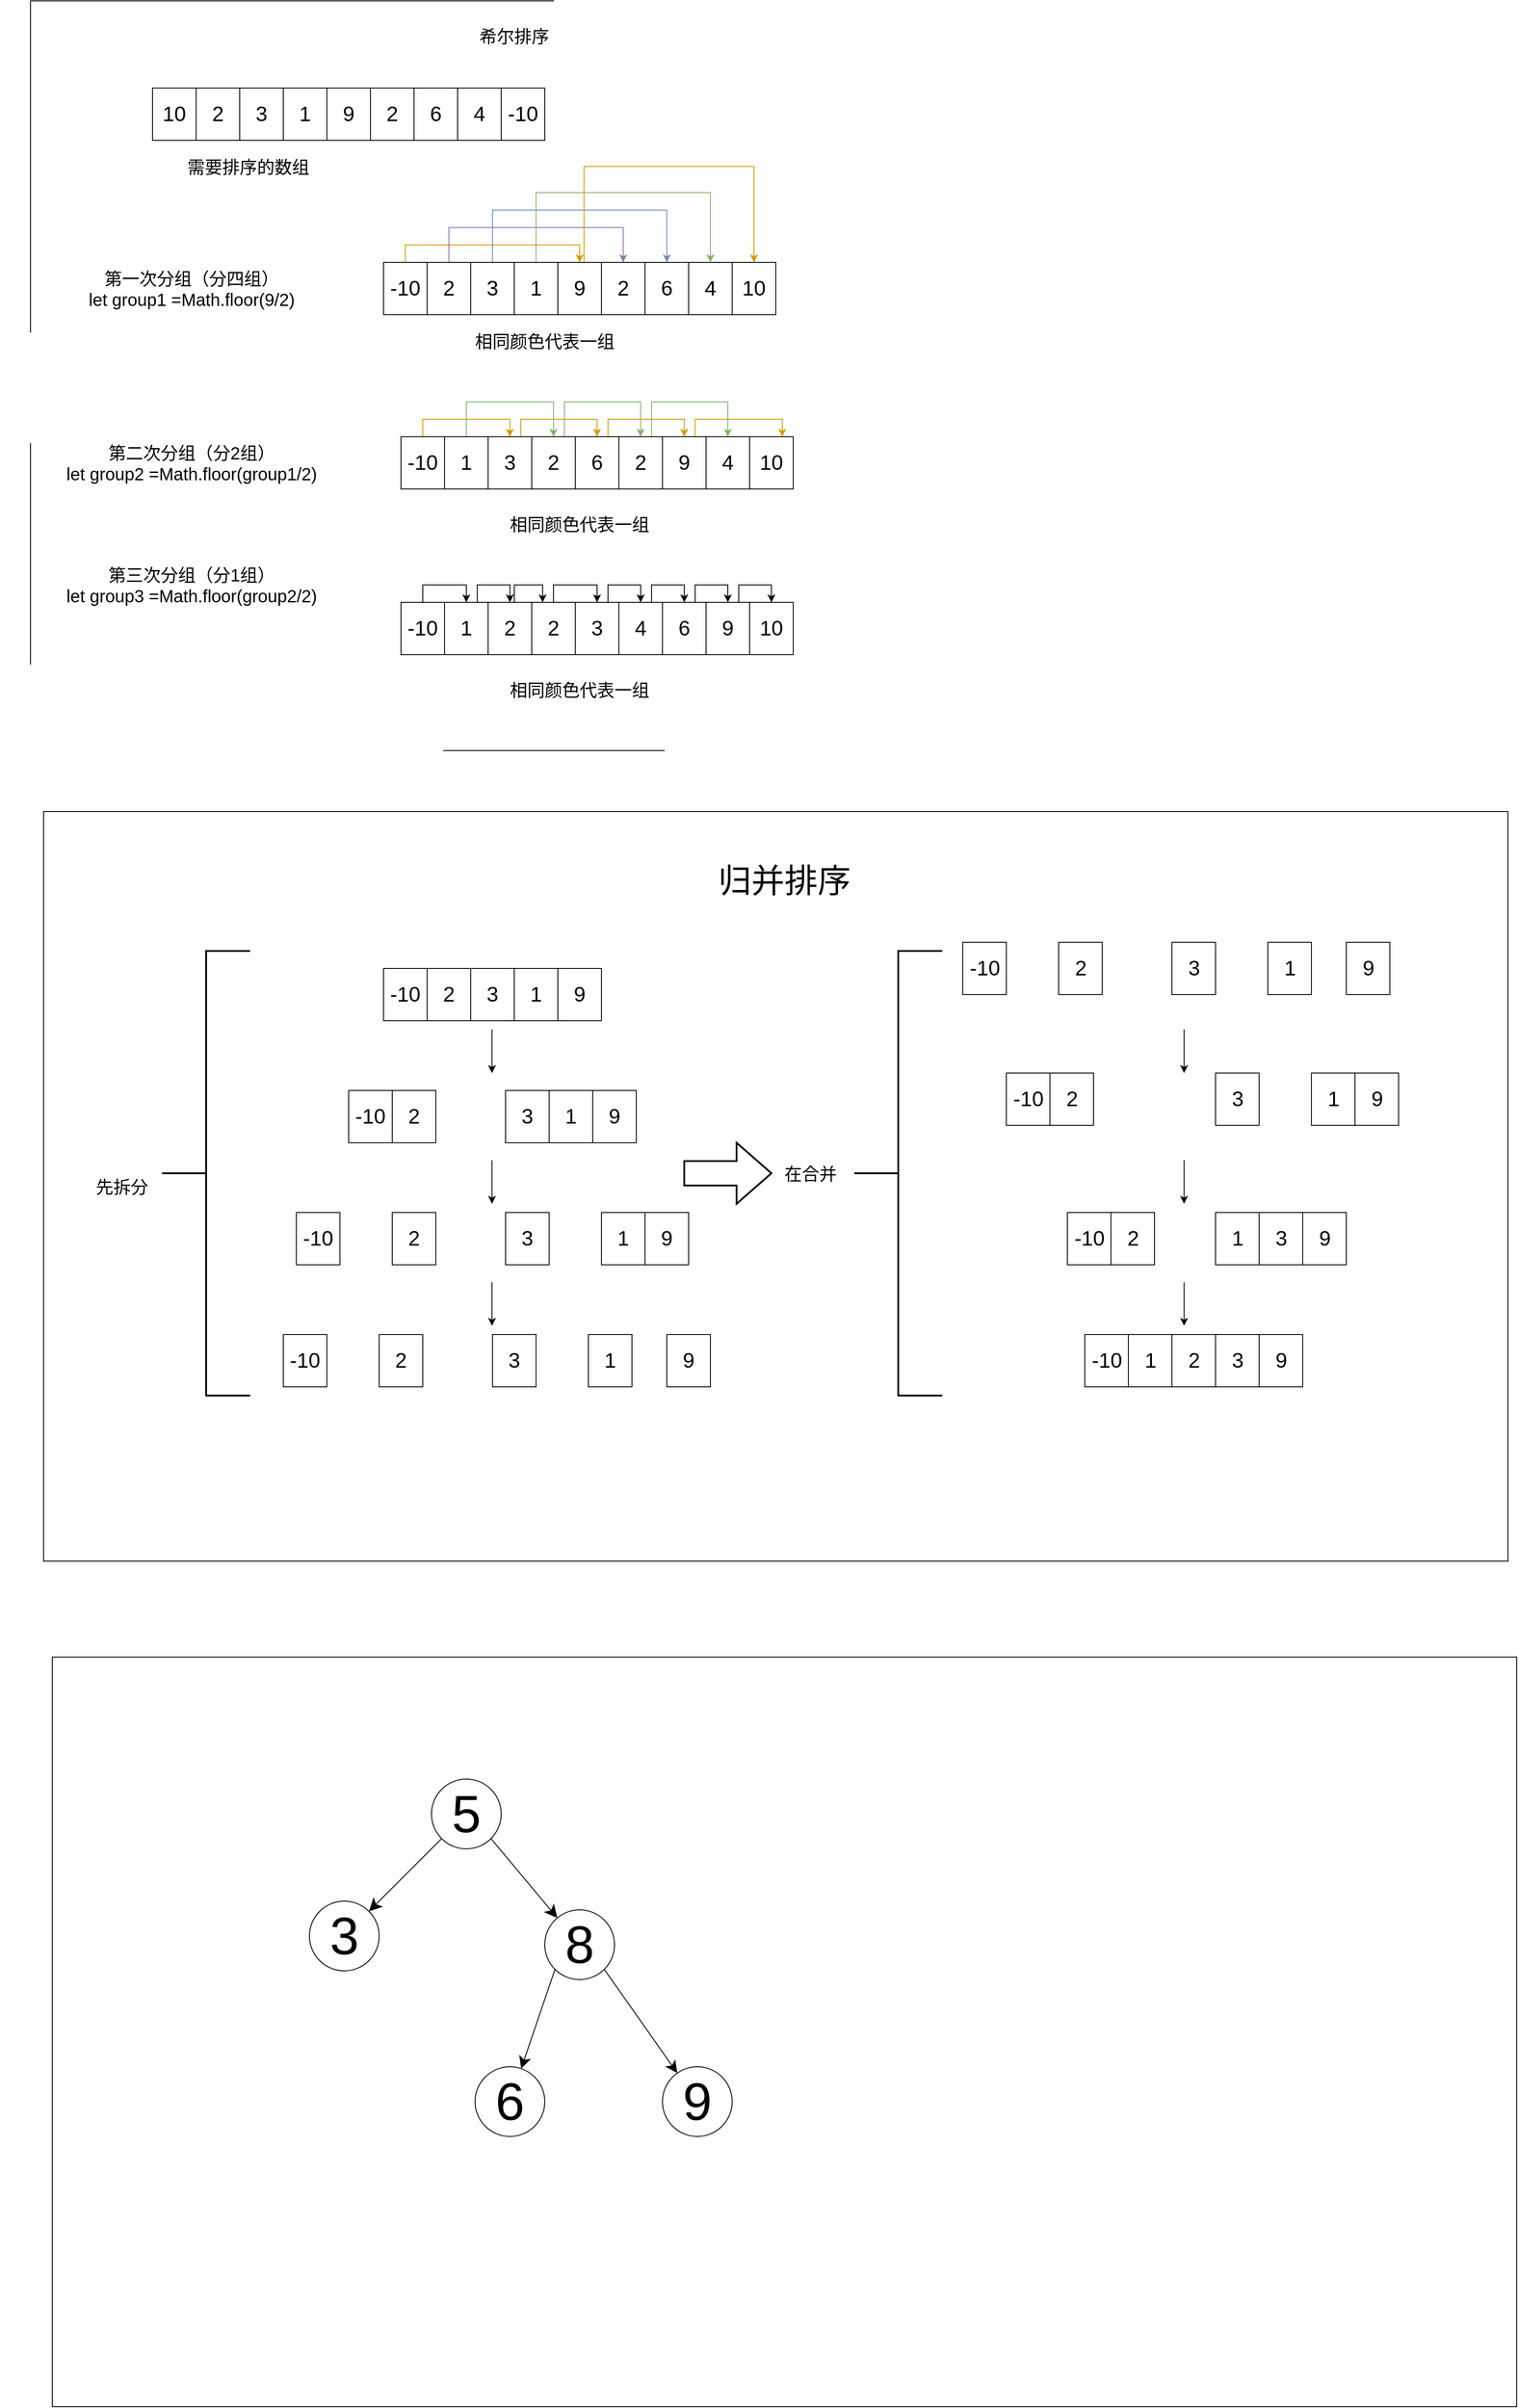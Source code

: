 <mxfile version="13.1.3">
    <diagram id="bidLdsZMz6FSONA2-zOX" name="Page-1">
        <mxGraphModel dx="2927" dy="2720" grid="1" gridSize="10" guides="1" tooltips="1" connect="1" arrows="1" fold="1" page="1" pageScale="1" pageWidth="827" pageHeight="1169" math="0" shadow="0">
            <root>
                <mxCell id="0"/>
                <mxCell id="1" parent="0"/>
                <mxCell id="182" value="" style="rounded=0;whiteSpace=wrap;html=1;" parent="1" vertex="1">
                    <mxGeometry x="-540" y="-230" width="1680" height="860" as="geometry"/>
                </mxCell>
                <mxCell id="83" value="" style="rounded=0;whiteSpace=wrap;html=1;" parent="1" vertex="1">
                    <mxGeometry x="-555" y="-1160" width="1110" height="860" as="geometry"/>
                </mxCell>
                <mxCell id="12" style="edgeStyle=orthogonalEdgeStyle;rounded=0;orthogonalLoop=1;jettySize=auto;html=1;exitX=0.5;exitY=0;exitDx=0;exitDy=0;entryX=0.5;entryY=0;entryDx=0;entryDy=0;fillColor=#ffe6cc;strokeColor=#d79b00;" parent="1" source="2" target="7" edge="1">
                    <mxGeometry relative="1" as="geometry"/>
                </mxCell>
                <mxCell id="2" value="&lt;font style=&quot;font-size: 24px&quot;&gt;-10&lt;/font&gt;" style="rounded=0;whiteSpace=wrap;html=1;" parent="1" vertex="1">
                    <mxGeometry x="-150" y="-860" width="50" height="60" as="geometry"/>
                </mxCell>
                <mxCell id="13" style="edgeStyle=orthogonalEdgeStyle;rounded=0;orthogonalLoop=1;jettySize=auto;html=1;exitX=0.5;exitY=0;exitDx=0;exitDy=0;entryX=0.5;entryY=0;entryDx=0;entryDy=0;fillColor=#e1d5e7;strokeColor=#9673a6;" parent="1" source="3" target="6" edge="1">
                    <mxGeometry relative="1" as="geometry">
                        <Array as="points">
                            <mxPoint x="-75" y="-900"/>
                            <mxPoint x="125" y="-900"/>
                        </Array>
                    </mxGeometry>
                </mxCell>
                <mxCell id="3" value="&lt;font style=&quot;font-size: 24px&quot;&gt;2&lt;/font&gt;" style="rounded=0;whiteSpace=wrap;html=1;" parent="1" vertex="1">
                    <mxGeometry x="-100" y="-860" width="50" height="60" as="geometry"/>
                </mxCell>
                <mxCell id="14" style="edgeStyle=orthogonalEdgeStyle;rounded=0;orthogonalLoop=1;jettySize=auto;html=1;exitX=0.5;exitY=0;exitDx=0;exitDy=0;entryX=0.5;entryY=0;entryDx=0;entryDy=0;fillColor=#dae8fc;strokeColor=#6c8ebf;" parent="1" source="4" target="8" edge="1">
                    <mxGeometry relative="1" as="geometry">
                        <Array as="points">
                            <mxPoint x="-25" y="-920"/>
                            <mxPoint x="175" y="-920"/>
                        </Array>
                    </mxGeometry>
                </mxCell>
                <mxCell id="4" value="&lt;font style=&quot;font-size: 24px&quot;&gt;3&lt;/font&gt;" style="rounded=0;whiteSpace=wrap;html=1;" parent="1" vertex="1">
                    <mxGeometry x="-50" y="-860" width="50" height="60" as="geometry"/>
                </mxCell>
                <mxCell id="15" style="edgeStyle=orthogonalEdgeStyle;rounded=0;orthogonalLoop=1;jettySize=auto;html=1;exitX=0.5;exitY=0;exitDx=0;exitDy=0;entryX=0.5;entryY=0;entryDx=0;entryDy=0;fillColor=#d5e8d4;strokeColor=#82b366;" parent="1" source="5" target="9" edge="1">
                    <mxGeometry relative="1" as="geometry">
                        <Array as="points">
                            <mxPoint x="25" y="-940"/>
                            <mxPoint x="225" y="-940"/>
                        </Array>
                    </mxGeometry>
                </mxCell>
                <mxCell id="5" value="&lt;font style=&quot;font-size: 24px&quot;&gt;1&lt;/font&gt;" style="rounded=0;whiteSpace=wrap;html=1;" parent="1" vertex="1">
                    <mxGeometry y="-860" width="50" height="60" as="geometry"/>
                </mxCell>
                <mxCell id="6" value="&lt;font style=&quot;font-size: 24px&quot;&gt;2&lt;/font&gt;" style="rounded=0;whiteSpace=wrap;html=1;" parent="1" vertex="1">
                    <mxGeometry x="100" y="-860" width="50" height="60" as="geometry"/>
                </mxCell>
                <mxCell id="16" style="edgeStyle=orthogonalEdgeStyle;rounded=0;orthogonalLoop=1;jettySize=auto;html=1;exitX=0.5;exitY=0;exitDx=0;exitDy=0;entryX=0.5;entryY=0;entryDx=0;entryDy=0;fillColor=#ffe6cc;strokeColor=#d79b00;" parent="1" source="7" target="10" edge="1">
                    <mxGeometry relative="1" as="geometry">
                        <Array as="points">
                            <mxPoint x="80" y="-860"/>
                            <mxPoint x="80" y="-970"/>
                            <mxPoint x="275" y="-970"/>
                        </Array>
                    </mxGeometry>
                </mxCell>
                <mxCell id="7" value="&lt;font style=&quot;font-size: 24px&quot;&gt;9&lt;/font&gt;" style="rounded=0;whiteSpace=wrap;html=1;" parent="1" vertex="1">
                    <mxGeometry x="50" y="-860" width="50" height="60" as="geometry"/>
                </mxCell>
                <mxCell id="8" value="&lt;font style=&quot;font-size: 24px&quot;&gt;6&lt;/font&gt;" style="rounded=0;whiteSpace=wrap;html=1;" parent="1" vertex="1">
                    <mxGeometry x="150" y="-860" width="50" height="60" as="geometry"/>
                </mxCell>
                <mxCell id="9" value="&lt;font style=&quot;font-size: 24px&quot;&gt;4&lt;/font&gt;" style="rounded=0;whiteSpace=wrap;html=1;" parent="1" vertex="1">
                    <mxGeometry x="200" y="-860" width="50" height="60" as="geometry"/>
                </mxCell>
                <mxCell id="10" value="&lt;font style=&quot;font-size: 24px&quot;&gt;10&lt;/font&gt;" style="rounded=0;whiteSpace=wrap;html=1;" parent="1" vertex="1">
                    <mxGeometry x="250" y="-860" width="50" height="60" as="geometry"/>
                </mxCell>
                <mxCell id="11" value="&lt;font style=&quot;font-size: 20px&quot;&gt;第一次分组（分四组）&lt;br&gt;let group1 =Math.floor(9/2)&lt;br&gt;&lt;/font&gt;" style="text;html=1;strokeColor=none;fillColor=none;align=center;verticalAlign=middle;whiteSpace=wrap;rounded=0;" parent="1" vertex="1">
                    <mxGeometry x="-510" y="-840" width="280" height="20" as="geometry"/>
                </mxCell>
                <mxCell id="36" style="edgeStyle=orthogonalEdgeStyle;rounded=0;orthogonalLoop=1;jettySize=auto;html=1;exitX=0.5;exitY=0;exitDx=0;exitDy=0;entryX=0.5;entryY=0;entryDx=0;entryDy=0;fillColor=#ffe6cc;strokeColor=#d79b00;" parent="1" source="18" target="22" edge="1">
                    <mxGeometry relative="1" as="geometry"/>
                </mxCell>
                <mxCell id="18" value="&lt;font style=&quot;font-size: 24px&quot;&gt;-10&lt;/font&gt;" style="rounded=0;whiteSpace=wrap;html=1;" parent="1" vertex="1">
                    <mxGeometry x="-130" y="-660" width="50" height="60" as="geometry"/>
                </mxCell>
                <mxCell id="41" style="edgeStyle=orthogonalEdgeStyle;rounded=0;orthogonalLoop=1;jettySize=auto;html=1;exitX=0.5;exitY=0;exitDx=0;exitDy=0;entryX=0.5;entryY=0;entryDx=0;entryDy=0;fillColor=#d5e8d4;strokeColor=#82b366;" parent="1" source="20" target="24" edge="1">
                    <mxGeometry relative="1" as="geometry">
                        <Array as="points">
                            <mxPoint x="-55" y="-700"/>
                            <mxPoint x="45" y="-700"/>
                        </Array>
                    </mxGeometry>
                </mxCell>
                <mxCell id="20" value="&lt;font style=&quot;font-size: 24px&quot;&gt;1&lt;/font&gt;" style="rounded=0;whiteSpace=wrap;html=1;" parent="1" vertex="1">
                    <mxGeometry x="-80" y="-660" width="50" height="60" as="geometry"/>
                </mxCell>
                <mxCell id="37" style="edgeStyle=orthogonalEdgeStyle;rounded=0;orthogonalLoop=1;jettySize=auto;html=1;exitX=0.75;exitY=0;exitDx=0;exitDy=0;entryX=0.5;entryY=0;entryDx=0;entryDy=0;fillColor=#ffe6cc;strokeColor=#d79b00;" parent="1" source="22" target="27" edge="1">
                    <mxGeometry relative="1" as="geometry"/>
                </mxCell>
                <mxCell id="22" value="&lt;font style=&quot;font-size: 24px&quot;&gt;3&lt;/font&gt;" style="rounded=0;whiteSpace=wrap;html=1;" parent="1" vertex="1">
                    <mxGeometry x="-30" y="-660" width="50" height="60" as="geometry"/>
                </mxCell>
                <mxCell id="42" style="edgeStyle=orthogonalEdgeStyle;rounded=0;orthogonalLoop=1;jettySize=auto;html=1;exitX=0.75;exitY=0;exitDx=0;exitDy=0;entryX=0.5;entryY=0;entryDx=0;entryDy=0;fillColor=#d5e8d4;strokeColor=#82b366;" parent="1" source="24" target="25" edge="1">
                    <mxGeometry relative="1" as="geometry">
                        <Array as="points">
                            <mxPoint x="58" y="-700"/>
                            <mxPoint x="145" y="-700"/>
                        </Array>
                    </mxGeometry>
                </mxCell>
                <mxCell id="24" value="&lt;font style=&quot;font-size: 24px&quot;&gt;2&lt;/font&gt;" style="rounded=0;whiteSpace=wrap;html=1;" parent="1" vertex="1">
                    <mxGeometry x="20" y="-660" width="50" height="60" as="geometry"/>
                </mxCell>
                <mxCell id="43" style="edgeStyle=orthogonalEdgeStyle;rounded=0;orthogonalLoop=1;jettySize=auto;html=1;exitX=0.75;exitY=0;exitDx=0;exitDy=0;entryX=0.5;entryY=0;entryDx=0;entryDy=0;fillColor=#d5e8d4;strokeColor=#82b366;" parent="1" source="25" target="29" edge="1">
                    <mxGeometry relative="1" as="geometry">
                        <Array as="points">
                            <mxPoint x="158" y="-700"/>
                            <mxPoint x="245" y="-700"/>
                        </Array>
                    </mxGeometry>
                </mxCell>
                <mxCell id="25" value="&lt;font style=&quot;font-size: 24px&quot;&gt;2&lt;/font&gt;" style="rounded=0;whiteSpace=wrap;html=1;" parent="1" vertex="1">
                    <mxGeometry x="120" y="-660" width="50" height="60" as="geometry"/>
                </mxCell>
                <mxCell id="38" style="edgeStyle=orthogonalEdgeStyle;rounded=0;orthogonalLoop=1;jettySize=auto;html=1;exitX=0.75;exitY=0;exitDx=0;exitDy=0;entryX=0.5;entryY=0;entryDx=0;entryDy=0;fillColor=#ffe6cc;strokeColor=#d79b00;" parent="1" source="27" target="28" edge="1">
                    <mxGeometry relative="1" as="geometry"/>
                </mxCell>
                <mxCell id="27" value="&lt;font style=&quot;font-size: 24px&quot;&gt;6&lt;/font&gt;" style="rounded=0;whiteSpace=wrap;html=1;" parent="1" vertex="1">
                    <mxGeometry x="70" y="-660" width="50" height="60" as="geometry"/>
                </mxCell>
                <mxCell id="39" style="edgeStyle=orthogonalEdgeStyle;rounded=0;orthogonalLoop=1;jettySize=auto;html=1;exitX=0.75;exitY=0;exitDx=0;exitDy=0;entryX=0.75;entryY=0;entryDx=0;entryDy=0;fillColor=#ffe6cc;strokeColor=#d79b00;" parent="1" source="28" target="30" edge="1">
                    <mxGeometry relative="1" as="geometry"/>
                </mxCell>
                <mxCell id="28" value="&lt;font style=&quot;font-size: 24px&quot;&gt;9&lt;/font&gt;" style="rounded=0;whiteSpace=wrap;html=1;" parent="1" vertex="1">
                    <mxGeometry x="170" y="-660" width="50" height="60" as="geometry"/>
                </mxCell>
                <mxCell id="29" value="&lt;font style=&quot;font-size: 24px&quot;&gt;4&lt;/font&gt;" style="rounded=0;whiteSpace=wrap;html=1;" parent="1" vertex="1">
                    <mxGeometry x="220" y="-660" width="50" height="60" as="geometry"/>
                </mxCell>
                <mxCell id="30" value="&lt;font style=&quot;font-size: 24px&quot;&gt;10&lt;/font&gt;" style="rounded=0;whiteSpace=wrap;html=1;" parent="1" vertex="1">
                    <mxGeometry x="270" y="-660" width="50" height="60" as="geometry"/>
                </mxCell>
                <mxCell id="31" value="&lt;font style=&quot;font-size: 20px&quot;&gt;第二次分组（分2组）&lt;br&gt;let group2 =Math.floor(group1/2)&lt;br&gt;&lt;/font&gt;" style="text;html=1;strokeColor=none;fillColor=none;align=center;verticalAlign=middle;whiteSpace=wrap;rounded=0;" parent="1" vertex="1">
                    <mxGeometry x="-540" y="-640" width="340" height="20" as="geometry"/>
                </mxCell>
                <mxCell id="32" value="&lt;font style=&quot;font-size: 20px&quot;&gt;第三次分组（分1组）&lt;br&gt;let group3 =Math.floor(group2/2)&lt;br&gt;&lt;/font&gt;" style="text;html=1;strokeColor=none;fillColor=none;align=center;verticalAlign=middle;whiteSpace=wrap;rounded=0;" parent="1" vertex="1">
                    <mxGeometry x="-540" y="-500" width="340" height="20" as="geometry"/>
                </mxCell>
                <mxCell id="33" value="&lt;font style=&quot;font-size: 20px&quot;&gt;相同颜色代表一组&lt;/font&gt;" style="text;html=1;strokeColor=none;fillColor=none;align=center;verticalAlign=middle;whiteSpace=wrap;rounded=0;" parent="1" vertex="1">
                    <mxGeometry x="-70" y="-780" width="210" height="20" as="geometry"/>
                </mxCell>
                <mxCell id="35" value="&lt;font style=&quot;font-size: 20px&quot;&gt;相同颜色代表一组&lt;/font&gt;" style="text;html=1;strokeColor=none;fillColor=none;align=center;verticalAlign=middle;whiteSpace=wrap;rounded=0;" parent="1" vertex="1">
                    <mxGeometry x="-30" y="-570" width="210" height="20" as="geometry"/>
                </mxCell>
                <mxCell id="61" style="edgeStyle=orthogonalEdgeStyle;rounded=0;orthogonalLoop=1;jettySize=auto;html=1;exitX=0.5;exitY=0;exitDx=0;exitDy=0;entryX=0.5;entryY=0;entryDx=0;entryDy=0;" parent="1" source="45" target="47" edge="1">
                    <mxGeometry relative="1" as="geometry"/>
                </mxCell>
                <mxCell id="45" value="&lt;font style=&quot;font-size: 24px&quot;&gt;-10&lt;/font&gt;" style="rounded=0;whiteSpace=wrap;html=1;" parent="1" vertex="1">
                    <mxGeometry x="-130" y="-470" width="50" height="60" as="geometry"/>
                </mxCell>
                <mxCell id="62" style="edgeStyle=orthogonalEdgeStyle;rounded=0;orthogonalLoop=1;jettySize=auto;html=1;exitX=0.75;exitY=0;exitDx=0;exitDy=0;entryX=0.5;entryY=0;entryDx=0;entryDy=0;" parent="1" source="47" target="49" edge="1">
                    <mxGeometry relative="1" as="geometry">
                        <Array as="points">
                            <mxPoint x="-42" y="-490"/>
                            <mxPoint x="-5" y="-490"/>
                        </Array>
                    </mxGeometry>
                </mxCell>
                <mxCell id="47" value="&lt;font style=&quot;font-size: 24px&quot;&gt;1&lt;/font&gt;" style="rounded=0;whiteSpace=wrap;html=1;" parent="1" vertex="1">
                    <mxGeometry x="-80" y="-470" width="50" height="60" as="geometry"/>
                </mxCell>
                <mxCell id="63" style="edgeStyle=orthogonalEdgeStyle;rounded=0;orthogonalLoop=1;jettySize=auto;html=1;exitX=0.75;exitY=0;exitDx=0;exitDy=0;entryX=0.25;entryY=0;entryDx=0;entryDy=0;" parent="1" source="49" target="51" edge="1">
                    <mxGeometry relative="1" as="geometry">
                        <Array as="points">
                            <mxPoint y="-470"/>
                            <mxPoint y="-490"/>
                            <mxPoint x="33" y="-490"/>
                        </Array>
                    </mxGeometry>
                </mxCell>
                <mxCell id="49" value="&lt;font style=&quot;font-size: 24px&quot;&gt;2&lt;/font&gt;" style="rounded=0;whiteSpace=wrap;html=1;" parent="1" vertex="1">
                    <mxGeometry x="-30" y="-470" width="50" height="60" as="geometry"/>
                </mxCell>
                <mxCell id="65" style="edgeStyle=orthogonalEdgeStyle;rounded=0;orthogonalLoop=1;jettySize=auto;html=1;exitX=0.5;exitY=0;exitDx=0;exitDy=0;entryX=0.5;entryY=0;entryDx=0;entryDy=0;" parent="1" source="51" target="55" edge="1">
                    <mxGeometry relative="1" as="geometry"/>
                </mxCell>
                <mxCell id="51" value="&lt;font style=&quot;font-size: 24px&quot;&gt;2&lt;/font&gt;" style="rounded=0;whiteSpace=wrap;html=1;" parent="1" vertex="1">
                    <mxGeometry x="20" y="-470" width="50" height="60" as="geometry"/>
                </mxCell>
                <mxCell id="69" style="edgeStyle=orthogonalEdgeStyle;rounded=0;orthogonalLoop=1;jettySize=auto;html=1;exitX=0.75;exitY=0;exitDx=0;exitDy=0;entryX=0.5;entryY=0;entryDx=0;entryDy=0;" parent="1" source="53" target="57" edge="1">
                    <mxGeometry relative="1" as="geometry">
                        <Array as="points">
                            <mxPoint x="158" y="-490"/>
                            <mxPoint x="195" y="-490"/>
                        </Array>
                    </mxGeometry>
                </mxCell>
                <mxCell id="53" value="&lt;font style=&quot;font-size: 24px&quot;&gt;4&lt;/font&gt;" style="rounded=0;whiteSpace=wrap;html=1;" parent="1" vertex="1">
                    <mxGeometry x="120" y="-470" width="50" height="60" as="geometry"/>
                </mxCell>
                <mxCell id="66" style="edgeStyle=orthogonalEdgeStyle;rounded=0;orthogonalLoop=1;jettySize=auto;html=1;exitX=0.75;exitY=0;exitDx=0;exitDy=0;entryX=0.5;entryY=0;entryDx=0;entryDy=0;" parent="1" source="55" target="53" edge="1">
                    <mxGeometry relative="1" as="geometry">
                        <Array as="points">
                            <mxPoint x="108" y="-490"/>
                            <mxPoint x="145" y="-490"/>
                        </Array>
                    </mxGeometry>
                </mxCell>
                <mxCell id="55" value="&lt;font style=&quot;font-size: 24px&quot;&gt;3&lt;/font&gt;" style="rounded=0;whiteSpace=wrap;html=1;" parent="1" vertex="1">
                    <mxGeometry x="70" y="-470" width="50" height="60" as="geometry"/>
                </mxCell>
                <mxCell id="70" style="edgeStyle=orthogonalEdgeStyle;rounded=0;orthogonalLoop=1;jettySize=auto;html=1;exitX=0.75;exitY=0;exitDx=0;exitDy=0;entryX=0.5;entryY=0;entryDx=0;entryDy=0;" parent="1" source="57" target="58" edge="1">
                    <mxGeometry relative="1" as="geometry">
                        <Array as="points">
                            <mxPoint x="208" y="-490"/>
                            <mxPoint x="245" y="-490"/>
                        </Array>
                    </mxGeometry>
                </mxCell>
                <mxCell id="57" value="&lt;font style=&quot;font-size: 24px&quot;&gt;6&lt;/font&gt;" style="rounded=0;whiteSpace=wrap;html=1;" parent="1" vertex="1">
                    <mxGeometry x="170" y="-470" width="50" height="60" as="geometry"/>
                </mxCell>
                <mxCell id="71" style="edgeStyle=orthogonalEdgeStyle;rounded=0;orthogonalLoop=1;jettySize=auto;html=1;exitX=0.75;exitY=0;exitDx=0;exitDy=0;entryX=0.5;entryY=0;entryDx=0;entryDy=0;" parent="1" source="58" target="59" edge="1">
                    <mxGeometry relative="1" as="geometry">
                        <Array as="points">
                            <mxPoint x="258" y="-490"/>
                            <mxPoint x="295" y="-490"/>
                        </Array>
                    </mxGeometry>
                </mxCell>
                <mxCell id="58" value="&lt;font style=&quot;font-size: 24px&quot;&gt;9&lt;/font&gt;" style="rounded=0;whiteSpace=wrap;html=1;" parent="1" vertex="1">
                    <mxGeometry x="220" y="-470" width="50" height="60" as="geometry"/>
                </mxCell>
                <mxCell id="59" value="&lt;font style=&quot;font-size: 24px&quot;&gt;10&lt;/font&gt;" style="rounded=0;whiteSpace=wrap;html=1;" parent="1" vertex="1">
                    <mxGeometry x="270" y="-470" width="50" height="60" as="geometry"/>
                </mxCell>
                <mxCell id="60" value="&lt;font style=&quot;font-size: 20px&quot;&gt;相同颜色代表一组&lt;/font&gt;" style="text;html=1;strokeColor=none;fillColor=none;align=center;verticalAlign=middle;whiteSpace=wrap;rounded=0;" parent="1" vertex="1">
                    <mxGeometry x="-30" y="-380" width="210" height="20" as="geometry"/>
                </mxCell>
                <mxCell id="72" value="&lt;font style=&quot;font-size: 24px&quot;&gt;10&lt;/font&gt;" style="rounded=0;whiteSpace=wrap;html=1;" parent="1" vertex="1">
                    <mxGeometry x="-415" y="-1060" width="50" height="60" as="geometry"/>
                </mxCell>
                <mxCell id="73" value="&lt;font style=&quot;font-size: 24px&quot;&gt;2&lt;/font&gt;" style="rounded=0;whiteSpace=wrap;html=1;" parent="1" vertex="1">
                    <mxGeometry x="-365" y="-1060" width="50" height="60" as="geometry"/>
                </mxCell>
                <mxCell id="74" value="&lt;font style=&quot;font-size: 24px&quot;&gt;3&lt;/font&gt;" style="rounded=0;whiteSpace=wrap;html=1;" parent="1" vertex="1">
                    <mxGeometry x="-315" y="-1060" width="50" height="60" as="geometry"/>
                </mxCell>
                <mxCell id="75" value="&lt;font style=&quot;font-size: 24px&quot;&gt;1&lt;/font&gt;" style="rounded=0;whiteSpace=wrap;html=1;" parent="1" vertex="1">
                    <mxGeometry x="-265" y="-1060" width="50" height="60" as="geometry"/>
                </mxCell>
                <mxCell id="76" value="&lt;font style=&quot;font-size: 24px&quot;&gt;2&lt;/font&gt;" style="rounded=0;whiteSpace=wrap;html=1;" parent="1" vertex="1">
                    <mxGeometry x="-165" y="-1060" width="50" height="60" as="geometry"/>
                </mxCell>
                <mxCell id="77" value="&lt;font style=&quot;font-size: 24px&quot;&gt;9&lt;/font&gt;" style="rounded=0;whiteSpace=wrap;html=1;" parent="1" vertex="1">
                    <mxGeometry x="-215" y="-1060" width="50" height="60" as="geometry"/>
                </mxCell>
                <mxCell id="78" value="&lt;font style=&quot;font-size: 24px&quot;&gt;6&lt;/font&gt;" style="rounded=0;whiteSpace=wrap;html=1;" parent="1" vertex="1">
                    <mxGeometry x="-115" y="-1060" width="50" height="60" as="geometry"/>
                </mxCell>
                <mxCell id="79" value="&lt;font style=&quot;font-size: 24px&quot;&gt;4&lt;/font&gt;" style="rounded=0;whiteSpace=wrap;html=1;" parent="1" vertex="1">
                    <mxGeometry x="-65" y="-1060" width="50" height="60" as="geometry"/>
                </mxCell>
                <mxCell id="80" value="&lt;font style=&quot;font-size: 24px&quot;&gt;-10&lt;/font&gt;" style="rounded=0;whiteSpace=wrap;html=1;" parent="1" vertex="1">
                    <mxGeometry x="-15" y="-1060" width="50" height="60" as="geometry"/>
                </mxCell>
                <mxCell id="81" value="&lt;font style=&quot;font-size: 20px&quot;&gt;需要排序的数组&lt;br&gt;&lt;/font&gt;" style="text;html=1;strokeColor=none;fillColor=none;align=center;verticalAlign=middle;whiteSpace=wrap;rounded=0;" parent="1" vertex="1">
                    <mxGeometry x="-445" y="-980" width="280" height="20" as="geometry"/>
                </mxCell>
                <mxCell id="82" value="&lt;font style=&quot;font-size: 20px&quot;&gt;希尔排序&lt;br&gt;&lt;/font&gt;" style="text;html=1;strokeColor=none;fillColor=none;align=center;verticalAlign=middle;whiteSpace=wrap;rounded=0;" parent="1" vertex="1">
                    <mxGeometry x="-140" y="-1130" width="280" height="20" as="geometry"/>
                </mxCell>
                <mxCell id="85" value="&lt;font&gt;&lt;font style=&quot;font-size: 38px&quot;&gt;归并排序&lt;/font&gt;&lt;br&gt;&lt;/font&gt;" style="text;html=1;strokeColor=none;fillColor=none;align=center;verticalAlign=middle;whiteSpace=wrap;rounded=0;" parent="1" vertex="1">
                    <mxGeometry x="170" y="-160" width="280" height="20" as="geometry"/>
                </mxCell>
                <mxCell id="86" value="&lt;font style=&quot;font-size: 24px&quot;&gt;-10&lt;/font&gt;" style="rounded=0;whiteSpace=wrap;html=1;" parent="1" vertex="1">
                    <mxGeometry x="-150" y="-50" width="50" height="60" as="geometry"/>
                </mxCell>
                <mxCell id="87" value="&lt;font style=&quot;font-size: 24px&quot;&gt;2&lt;/font&gt;" style="rounded=0;whiteSpace=wrap;html=1;" parent="1" vertex="1">
                    <mxGeometry x="-100" y="-50" width="50" height="60" as="geometry"/>
                </mxCell>
                <mxCell id="88" value="&lt;font style=&quot;font-size: 24px&quot;&gt;3&lt;/font&gt;" style="rounded=0;whiteSpace=wrap;html=1;" parent="1" vertex="1">
                    <mxGeometry x="-50" y="-50" width="50" height="60" as="geometry"/>
                </mxCell>
                <mxCell id="89" value="&lt;font style=&quot;font-size: 24px&quot;&gt;1&lt;/font&gt;" style="rounded=0;whiteSpace=wrap;html=1;" parent="1" vertex="1">
                    <mxGeometry y="-50" width="50" height="60" as="geometry"/>
                </mxCell>
                <mxCell id="91" value="&lt;font style=&quot;font-size: 24px&quot;&gt;9&lt;/font&gt;" style="rounded=0;whiteSpace=wrap;html=1;" parent="1" vertex="1">
                    <mxGeometry x="50" y="-50" width="50" height="60" as="geometry"/>
                </mxCell>
                <mxCell id="113" value="" style="endArrow=classic;html=1;" parent="1" edge="1">
                    <mxGeometry width="50" height="50" relative="1" as="geometry">
                        <mxPoint x="-25.59" y="20" as="sourcePoint"/>
                        <mxPoint x="-25.59" y="70" as="targetPoint"/>
                    </mxGeometry>
                </mxCell>
                <mxCell id="136" value="&lt;font style=&quot;font-size: 24px&quot;&gt;-10&lt;/font&gt;" style="rounded=0;whiteSpace=wrap;html=1;" parent="1" vertex="1">
                    <mxGeometry x="-190" y="90" width="50" height="60" as="geometry"/>
                </mxCell>
                <mxCell id="137" value="&lt;font style=&quot;font-size: 24px&quot;&gt;2&lt;/font&gt;" style="rounded=0;whiteSpace=wrap;html=1;" parent="1" vertex="1">
                    <mxGeometry x="-140" y="90" width="50" height="60" as="geometry"/>
                </mxCell>
                <mxCell id="138" value="&lt;font style=&quot;font-size: 24px&quot;&gt;3&lt;/font&gt;" style="rounded=0;whiteSpace=wrap;html=1;" parent="1" vertex="1">
                    <mxGeometry x="-10" y="90" width="50" height="60" as="geometry"/>
                </mxCell>
                <mxCell id="139" value="&lt;font style=&quot;font-size: 24px&quot;&gt;1&lt;/font&gt;" style="rounded=0;whiteSpace=wrap;html=1;" parent="1" vertex="1">
                    <mxGeometry x="40" y="90" width="50" height="60" as="geometry"/>
                </mxCell>
                <mxCell id="140" value="&lt;font style=&quot;font-size: 24px&quot;&gt;9&lt;/font&gt;" style="rounded=0;whiteSpace=wrap;html=1;" parent="1" vertex="1">
                    <mxGeometry x="90" y="90" width="50" height="60" as="geometry"/>
                </mxCell>
                <mxCell id="141" value="&lt;font style=&quot;font-size: 24px&quot;&gt;-10&lt;/font&gt;" style="rounded=0;whiteSpace=wrap;html=1;" parent="1" vertex="1">
                    <mxGeometry x="-250" y="230" width="50" height="60" as="geometry"/>
                </mxCell>
                <mxCell id="142" value="&lt;font style=&quot;font-size: 24px&quot;&gt;2&lt;/font&gt;" style="rounded=0;whiteSpace=wrap;html=1;" parent="1" vertex="1">
                    <mxGeometry x="-140" y="230" width="50" height="60" as="geometry"/>
                </mxCell>
                <mxCell id="143" value="&lt;font style=&quot;font-size: 24px&quot;&gt;3&lt;/font&gt;" style="rounded=0;whiteSpace=wrap;html=1;" parent="1" vertex="1">
                    <mxGeometry x="-10" y="230" width="50" height="60" as="geometry"/>
                </mxCell>
                <mxCell id="144" value="&lt;font style=&quot;font-size: 24px&quot;&gt;1&lt;/font&gt;" style="rounded=0;whiteSpace=wrap;html=1;" parent="1" vertex="1">
                    <mxGeometry x="100" y="230" width="50" height="60" as="geometry"/>
                </mxCell>
                <mxCell id="145" value="&lt;font style=&quot;font-size: 24px&quot;&gt;9&lt;/font&gt;" style="rounded=0;whiteSpace=wrap;html=1;" parent="1" vertex="1">
                    <mxGeometry x="150" y="230" width="50" height="60" as="geometry"/>
                </mxCell>
                <mxCell id="146" value="&lt;font style=&quot;font-size: 24px&quot;&gt;-10&lt;/font&gt;" style="rounded=0;whiteSpace=wrap;html=1;" parent="1" vertex="1">
                    <mxGeometry x="-265" y="370" width="50" height="60" as="geometry"/>
                </mxCell>
                <mxCell id="147" value="&lt;font style=&quot;font-size: 24px&quot;&gt;2&lt;/font&gt;" style="rounded=0;whiteSpace=wrap;html=1;" parent="1" vertex="1">
                    <mxGeometry x="-155" y="370" width="50" height="60" as="geometry"/>
                </mxCell>
                <mxCell id="148" value="&lt;font style=&quot;font-size: 24px&quot;&gt;3&lt;/font&gt;" style="rounded=0;whiteSpace=wrap;html=1;" parent="1" vertex="1">
                    <mxGeometry x="-25" y="370" width="50" height="60" as="geometry"/>
                </mxCell>
                <mxCell id="149" value="&lt;font style=&quot;font-size: 24px&quot;&gt;1&lt;/font&gt;" style="rounded=0;whiteSpace=wrap;html=1;" parent="1" vertex="1">
                    <mxGeometry x="85" y="370" width="50" height="60" as="geometry"/>
                </mxCell>
                <mxCell id="150" value="&lt;font style=&quot;font-size: 24px&quot;&gt;9&lt;/font&gt;" style="rounded=0;whiteSpace=wrap;html=1;" parent="1" vertex="1">
                    <mxGeometry x="175" y="370" width="50" height="60" as="geometry"/>
                </mxCell>
                <mxCell id="151" value="" style="endArrow=classic;html=1;" parent="1" edge="1">
                    <mxGeometry width="50" height="50" relative="1" as="geometry">
                        <mxPoint x="-25.59" y="170" as="sourcePoint"/>
                        <mxPoint x="-25.59" y="220" as="targetPoint"/>
                    </mxGeometry>
                </mxCell>
                <mxCell id="152" value="" style="endArrow=classic;html=1;" parent="1" edge="1">
                    <mxGeometry width="50" height="50" relative="1" as="geometry">
                        <mxPoint x="-25.59" y="310" as="sourcePoint"/>
                        <mxPoint x="-25.59" y="360" as="targetPoint"/>
                    </mxGeometry>
                </mxCell>
                <mxCell id="153" value="&lt;font style=&quot;font-size: 20px&quot;&gt;先拆分&lt;br&gt;&lt;/font&gt;" style="text;html=1;strokeColor=none;fillColor=none;align=center;verticalAlign=middle;whiteSpace=wrap;rounded=0;" parent="1" vertex="1">
                    <mxGeometry x="-590" y="190" width="280" height="20" as="geometry"/>
                </mxCell>
                <mxCell id="154" value="" style="strokeWidth=2;html=1;shape=mxgraph.flowchart.annotation_2;align=left;labelPosition=right;pointerEvents=1;" parent="1" vertex="1">
                    <mxGeometry x="-404" y="-70" width="101" height="510" as="geometry"/>
                </mxCell>
                <mxCell id="155" value="&lt;font style=&quot;font-size: 24px&quot;&gt;-10&lt;/font&gt;" style="rounded=0;whiteSpace=wrap;html=1;" parent="1" vertex="1">
                    <mxGeometry x="654.5" y="370" width="50" height="60" as="geometry"/>
                </mxCell>
                <mxCell id="156" value="&lt;font style=&quot;font-size: 24px&quot;&gt;2&lt;/font&gt;" style="rounded=0;whiteSpace=wrap;html=1;" parent="1" vertex="1">
                    <mxGeometry x="754.5" y="370" width="50" height="60" as="geometry"/>
                </mxCell>
                <mxCell id="157" value="&lt;font style=&quot;font-size: 24px&quot;&gt;3&lt;/font&gt;" style="rounded=0;whiteSpace=wrap;html=1;" parent="1" vertex="1">
                    <mxGeometry x="804.5" y="370" width="50" height="60" as="geometry"/>
                </mxCell>
                <mxCell id="158" value="&lt;font style=&quot;font-size: 24px&quot;&gt;1&lt;/font&gt;" style="rounded=0;whiteSpace=wrap;html=1;" parent="1" vertex="1">
                    <mxGeometry x="704.5" y="370" width="50" height="60" as="geometry"/>
                </mxCell>
                <mxCell id="159" value="&lt;font style=&quot;font-size: 24px&quot;&gt;9&lt;/font&gt;" style="rounded=0;whiteSpace=wrap;html=1;" parent="1" vertex="1">
                    <mxGeometry x="854.5" y="370" width="50" height="60" as="geometry"/>
                </mxCell>
                <mxCell id="160" value="" style="endArrow=classic;html=1;" parent="1" edge="1">
                    <mxGeometry width="50" height="50" relative="1" as="geometry">
                        <mxPoint x="768.41" y="20" as="sourcePoint"/>
                        <mxPoint x="768.41" y="70" as="targetPoint"/>
                    </mxGeometry>
                </mxCell>
                <mxCell id="161" value="&lt;font style=&quot;font-size: 24px&quot;&gt;-10&lt;/font&gt;" style="rounded=0;whiteSpace=wrap;html=1;" parent="1" vertex="1">
                    <mxGeometry x="634.5" y="230" width="50" height="60" as="geometry"/>
                </mxCell>
                <mxCell id="162" value="&lt;font style=&quot;font-size: 24px&quot;&gt;2&lt;/font&gt;" style="rounded=0;whiteSpace=wrap;html=1;" parent="1" vertex="1">
                    <mxGeometry x="684.5" y="230" width="50" height="60" as="geometry"/>
                </mxCell>
                <mxCell id="163" value="&lt;font style=&quot;font-size: 24px&quot;&gt;3&lt;/font&gt;" style="rounded=0;whiteSpace=wrap;html=1;" parent="1" vertex="1">
                    <mxGeometry x="854.5" y="230" width="50" height="60" as="geometry"/>
                </mxCell>
                <mxCell id="164" value="&lt;font style=&quot;font-size: 24px&quot;&gt;1&lt;/font&gt;" style="rounded=0;whiteSpace=wrap;html=1;" parent="1" vertex="1">
                    <mxGeometry x="804.5" y="230" width="50" height="60" as="geometry"/>
                </mxCell>
                <mxCell id="165" value="&lt;font style=&quot;font-size: 24px&quot;&gt;9&lt;/font&gt;" style="rounded=0;whiteSpace=wrap;html=1;" parent="1" vertex="1">
                    <mxGeometry x="904.5" y="230" width="50" height="60" as="geometry"/>
                </mxCell>
                <mxCell id="166" value="&lt;font style=&quot;font-size: 24px&quot;&gt;-10&lt;/font&gt;" style="rounded=0;whiteSpace=wrap;html=1;" parent="1" vertex="1">
                    <mxGeometry x="564.5" y="70" width="50" height="60" as="geometry"/>
                </mxCell>
                <mxCell id="167" value="&lt;font style=&quot;font-size: 24px&quot;&gt;2&lt;/font&gt;" style="rounded=0;whiteSpace=wrap;html=1;" parent="1" vertex="1">
                    <mxGeometry x="614.5" y="70" width="50" height="60" as="geometry"/>
                </mxCell>
                <mxCell id="168" value="&lt;font style=&quot;font-size: 24px&quot;&gt;3&lt;/font&gt;" style="rounded=0;whiteSpace=wrap;html=1;" parent="1" vertex="1">
                    <mxGeometry x="804.5" y="70" width="50" height="60" as="geometry"/>
                </mxCell>
                <mxCell id="169" value="&lt;font style=&quot;font-size: 24px&quot;&gt;1&lt;/font&gt;" style="rounded=0;whiteSpace=wrap;html=1;" parent="1" vertex="1">
                    <mxGeometry x="914.5" y="70" width="50" height="60" as="geometry"/>
                </mxCell>
                <mxCell id="170" value="&lt;font style=&quot;font-size: 24px&quot;&gt;9&lt;/font&gt;" style="rounded=0;whiteSpace=wrap;html=1;" parent="1" vertex="1">
                    <mxGeometry x="964.5" y="70" width="50" height="60" as="geometry"/>
                </mxCell>
                <mxCell id="171" value="&lt;font style=&quot;font-size: 24px&quot;&gt;-10&lt;/font&gt;" style="rounded=0;whiteSpace=wrap;html=1;" parent="1" vertex="1">
                    <mxGeometry x="514.5" y="-80" width="50" height="60" as="geometry"/>
                </mxCell>
                <mxCell id="172" value="&lt;font style=&quot;font-size: 24px&quot;&gt;2&lt;/font&gt;" style="rounded=0;whiteSpace=wrap;html=1;" parent="1" vertex="1">
                    <mxGeometry x="624.5" y="-80" width="50" height="60" as="geometry"/>
                </mxCell>
                <mxCell id="173" value="&lt;font style=&quot;font-size: 24px&quot;&gt;3&lt;/font&gt;" style="rounded=0;whiteSpace=wrap;html=1;" parent="1" vertex="1">
                    <mxGeometry x="754.5" y="-80" width="50" height="60" as="geometry"/>
                </mxCell>
                <mxCell id="174" value="&lt;font style=&quot;font-size: 24px&quot;&gt;1&lt;/font&gt;" style="rounded=0;whiteSpace=wrap;html=1;" parent="1" vertex="1">
                    <mxGeometry x="864.5" y="-80" width="50" height="60" as="geometry"/>
                </mxCell>
                <mxCell id="175" value="&lt;font style=&quot;font-size: 24px&quot;&gt;9&lt;/font&gt;" style="rounded=0;whiteSpace=wrap;html=1;" parent="1" vertex="1">
                    <mxGeometry x="954.5" y="-80" width="50" height="60" as="geometry"/>
                </mxCell>
                <mxCell id="176" value="" style="endArrow=classic;html=1;" parent="1" edge="1">
                    <mxGeometry width="50" height="50" relative="1" as="geometry">
                        <mxPoint x="768.41" y="170" as="sourcePoint"/>
                        <mxPoint x="768.41" y="220" as="targetPoint"/>
                    </mxGeometry>
                </mxCell>
                <mxCell id="177" value="" style="endArrow=classic;html=1;" parent="1" edge="1">
                    <mxGeometry width="50" height="50" relative="1" as="geometry">
                        <mxPoint x="768.41" y="310" as="sourcePoint"/>
                        <mxPoint x="768.41" y="360" as="targetPoint"/>
                    </mxGeometry>
                </mxCell>
                <mxCell id="178" value="" style="strokeWidth=2;html=1;shape=mxgraph.flowchart.annotation_2;align=left;labelPosition=right;pointerEvents=1;" parent="1" vertex="1">
                    <mxGeometry x="390" y="-70" width="101" height="510" as="geometry"/>
                </mxCell>
                <mxCell id="179" value="&lt;font style=&quot;font-size: 20px&quot;&gt;在合并&lt;br&gt;&lt;/font&gt;" style="text;html=1;strokeColor=none;fillColor=none;align=center;verticalAlign=middle;whiteSpace=wrap;rounded=0;" parent="1" vertex="1">
                    <mxGeometry x="200" y="175" width="280" height="20" as="geometry"/>
                </mxCell>
                <mxCell id="180" value="" style="verticalLabelPosition=bottom;verticalAlign=top;html=1;strokeWidth=2;shape=mxgraph.arrows2.arrow;dy=0.6;dx=40;notch=0;" parent="1" vertex="1">
                    <mxGeometry x="195" y="150" width="100" height="70" as="geometry"/>
                </mxCell>
                <mxCell id="181" style="edgeStyle=orthogonalEdgeStyle;rounded=0;orthogonalLoop=1;jettySize=auto;html=1;exitX=0.5;exitY=1;exitDx=0;exitDy=0;" parent="1" source="179" target="179" edge="1">
                    <mxGeometry relative="1" as="geometry"/>
                </mxCell>
                <mxCell id="183" value="" style="rounded=0;whiteSpace=wrap;html=1;" vertex="1" parent="1">
                    <mxGeometry x="-530" y="740" width="1680" height="860" as="geometry"/>
                </mxCell>
                <mxCell id="184" value="&lt;font style=&quot;font-size: 60px&quot;&gt;5&lt;/font&gt;" style="ellipse;whiteSpace=wrap;html=1;aspect=fixed;" vertex="1" parent="1">
                    <mxGeometry x="-95" y="880" width="80" height="80" as="geometry"/>
                </mxCell>
                <mxCell id="185" value="&lt;span style=&quot;font-size: 60px&quot;&gt;3&lt;/span&gt;" style="ellipse;whiteSpace=wrap;html=1;aspect=fixed;" vertex="1" parent="1">
                    <mxGeometry x="-235" y="1020" width="80" height="80" as="geometry"/>
                </mxCell>
                <mxCell id="186" value="&lt;span style=&quot;font-size: 60px&quot;&gt;8&lt;/span&gt;" style="ellipse;whiteSpace=wrap;html=1;aspect=fixed;" vertex="1" parent="1">
                    <mxGeometry x="35" y="1030" width="80" height="80" as="geometry"/>
                </mxCell>
                <mxCell id="187" value="&lt;span style=&quot;font-size: 60px&quot;&gt;6&lt;/span&gt;" style="ellipse;whiteSpace=wrap;html=1;aspect=fixed;" vertex="1" parent="1">
                    <mxGeometry x="-45" y="1210" width="80" height="80" as="geometry"/>
                </mxCell>
                <mxCell id="188" value="&lt;span style=&quot;font-size: 60px&quot;&gt;9&lt;/span&gt;" style="ellipse;whiteSpace=wrap;html=1;aspect=fixed;" vertex="1" parent="1">
                    <mxGeometry x="170" y="1210" width="80" height="80" as="geometry"/>
                </mxCell>
                <mxCell id="191" value="" style="endArrow=classic;html=1;entryX=1;entryY=0;entryDx=0;entryDy=0;exitX=0;exitY=1;exitDx=0;exitDy=0;endSize=12;" edge="1" parent="1" source="184" target="185">
                    <mxGeometry width="50" height="50" relative="1" as="geometry">
                        <mxPoint x="120" y="1120" as="sourcePoint"/>
                        <mxPoint x="170" y="1070" as="targetPoint"/>
                    </mxGeometry>
                </mxCell>
                <mxCell id="192" value="" style="endArrow=classic;html=1;exitX=1;exitY=1;exitDx=0;exitDy=0;endSize=12;" edge="1" parent="1" source="184" target="186">
                    <mxGeometry width="50" height="50" relative="1" as="geometry">
                        <mxPoint x="-73.284" y="958.284" as="sourcePoint"/>
                        <mxPoint x="-156.716" y="1041.716" as="targetPoint"/>
                    </mxGeometry>
                </mxCell>
                <mxCell id="195" value="" style="endArrow=classic;html=1;exitX=1;exitY=1;exitDx=0;exitDy=0;endSize=11;" edge="1" parent="1" source="186" target="188">
                    <mxGeometry width="50" height="50" relative="1" as="geometry">
                        <mxPoint x="260" y="1150" as="sourcePoint"/>
                        <mxPoint x="310" y="1100" as="targetPoint"/>
                    </mxGeometry>
                </mxCell>
                <mxCell id="196" value="" style="endArrow=classic;html=1;exitX=0;exitY=1;exitDx=0;exitDy=0;endSize=11;" edge="1" parent="1" source="186" target="187">
                    <mxGeometry width="50" height="50" relative="1" as="geometry">
                        <mxPoint x="-110" y="1210" as="sourcePoint"/>
                        <mxPoint x="-60" y="1160" as="targetPoint"/>
                    </mxGeometry>
                </mxCell>
            </root>
        </mxGraphModel>
    </diagram>
</mxfile>